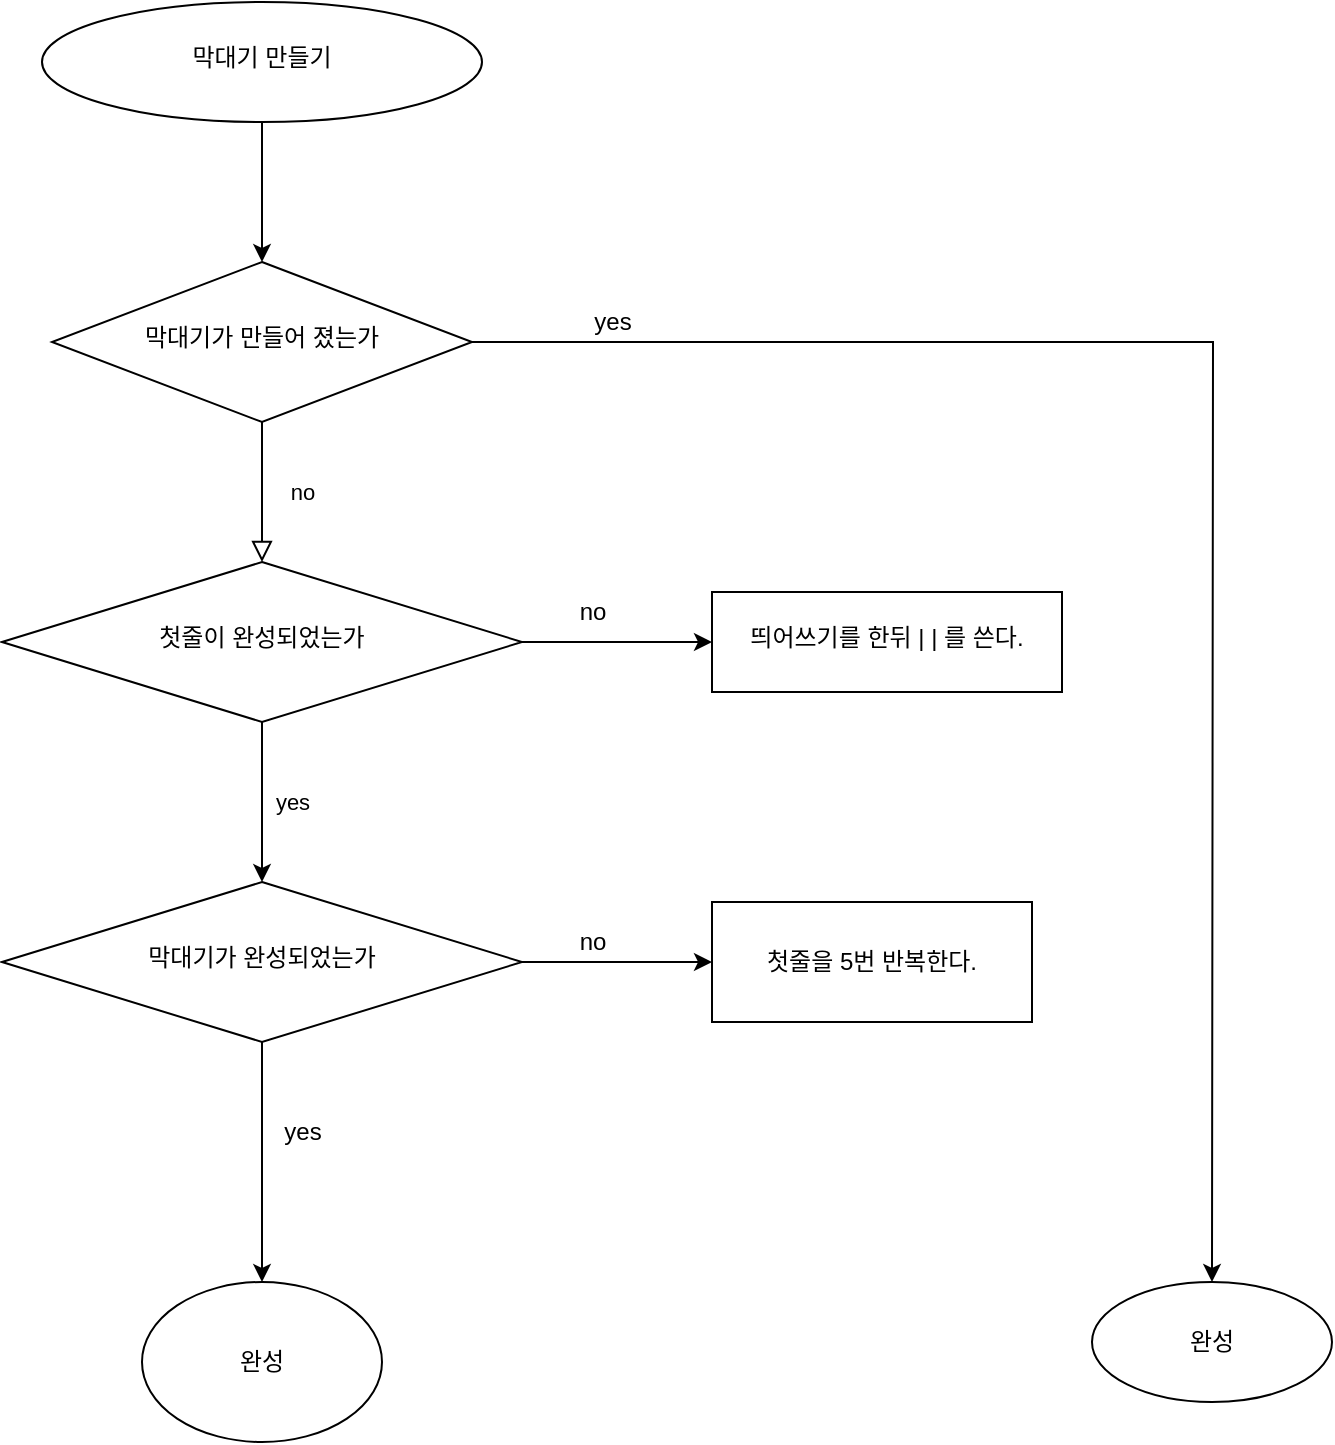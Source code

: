 <mxfile version="15.9.1" type="device"><diagram id="C5RBs43oDa-KdzZeNtuy" name="Page-1"><mxGraphModel dx="946" dy="614" grid="1" gridSize="10" guides="1" tooltips="1" connect="1" arrows="1" fold="1" page="1" pageScale="1" pageWidth="827" pageHeight="1169" math="0" shadow="0"><root><mxCell id="WIyWlLk6GJQsqaUBKTNV-0"/><mxCell id="WIyWlLk6GJQsqaUBKTNV-1" parent="WIyWlLk6GJQsqaUBKTNV-0"/><mxCell id="WIyWlLk6GJQsqaUBKTNV-4" value="no" style="rounded=0;html=1;jettySize=auto;orthogonalLoop=1;fontSize=11;endArrow=block;endFill=0;endSize=8;strokeWidth=1;shadow=0;labelBackgroundColor=none;edgeStyle=orthogonalEdgeStyle;" parent="WIyWlLk6GJQsqaUBKTNV-1" source="WIyWlLk6GJQsqaUBKTNV-6" target="WIyWlLk6GJQsqaUBKTNV-10" edge="1"><mxGeometry y="20" relative="1" as="geometry"><mxPoint as="offset"/></mxGeometry></mxCell><mxCell id="veBck5Dy5TOID-rGyBnz-28" style="edgeStyle=orthogonalEdgeStyle;rounded=0;orthogonalLoop=1;jettySize=auto;html=1;" parent="WIyWlLk6GJQsqaUBKTNV-1" source="WIyWlLk6GJQsqaUBKTNV-6" edge="1"><mxGeometry relative="1" as="geometry"><mxPoint x="690" y="670" as="targetPoint"/></mxGeometry></mxCell><mxCell id="WIyWlLk6GJQsqaUBKTNV-6" value="막대기가 만들어 졌는가" style="rhombus;whiteSpace=wrap;html=1;shadow=0;fontFamily=Helvetica;fontSize=12;align=center;strokeWidth=1;spacing=6;spacingTop=-4;" parent="WIyWlLk6GJQsqaUBKTNV-1" vertex="1"><mxGeometry x="110" y="160" width="210" height="80" as="geometry"/></mxCell><mxCell id="veBck5Dy5TOID-rGyBnz-22" value="" style="edgeStyle=orthogonalEdgeStyle;rounded=0;orthogonalLoop=1;jettySize=auto;html=1;" parent="WIyWlLk6GJQsqaUBKTNV-1" source="WIyWlLk6GJQsqaUBKTNV-10" target="veBck5Dy5TOID-rGyBnz-21" edge="1"><mxGeometry relative="1" as="geometry"/></mxCell><mxCell id="veBck5Dy5TOID-rGyBnz-25" value="" style="edgeStyle=orthogonalEdgeStyle;rounded=0;orthogonalLoop=1;jettySize=auto;html=1;" parent="WIyWlLk6GJQsqaUBKTNV-1" source="WIyWlLk6GJQsqaUBKTNV-10" target="veBck5Dy5TOID-rGyBnz-24" edge="1"><mxGeometry relative="1" as="geometry"/></mxCell><mxCell id="veBck5Dy5TOID-rGyBnz-26" value="yes" style="edgeLabel;html=1;align=center;verticalAlign=middle;resizable=0;points=[];" parent="veBck5Dy5TOID-rGyBnz-25" vertex="1" connectable="0"><mxGeometry x="-0.125" y="3" relative="1" as="geometry"><mxPoint x="12" y="5" as="offset"/></mxGeometry></mxCell><mxCell id="WIyWlLk6GJQsqaUBKTNV-10" value="첫줄이 완성되었는가" style="rhombus;whiteSpace=wrap;html=1;shadow=0;fontFamily=Helvetica;fontSize=12;align=center;strokeWidth=1;spacing=6;spacingTop=-4;" parent="WIyWlLk6GJQsqaUBKTNV-1" vertex="1"><mxGeometry x="85" y="310" width="260" height="80" as="geometry"/></mxCell><mxCell id="veBck5Dy5TOID-rGyBnz-27" style="edgeStyle=orthogonalEdgeStyle;rounded=0;orthogonalLoop=1;jettySize=auto;html=1;entryX=0.5;entryY=0;entryDx=0;entryDy=0;" parent="WIyWlLk6GJQsqaUBKTNV-1" source="veBck5Dy5TOID-rGyBnz-8" target="WIyWlLk6GJQsqaUBKTNV-6" edge="1"><mxGeometry relative="1" as="geometry"/></mxCell><mxCell id="veBck5Dy5TOID-rGyBnz-8" value="막대기 만들기" style="ellipse;whiteSpace=wrap;html=1;shadow=0;strokeWidth=1;spacing=6;spacingTop=-4;" parent="WIyWlLk6GJQsqaUBKTNV-1" vertex="1"><mxGeometry x="105" y="30" width="220" height="60" as="geometry"/></mxCell><mxCell id="veBck5Dy5TOID-rGyBnz-21" value="띄어쓰기를 한뒤 | | 를 쓴다." style="whiteSpace=wrap;html=1;shadow=0;strokeWidth=1;spacing=6;spacingTop=-4;" parent="WIyWlLk6GJQsqaUBKTNV-1" vertex="1"><mxGeometry x="440" y="325" width="175" height="50" as="geometry"/></mxCell><mxCell id="veBck5Dy5TOID-rGyBnz-23" value="no" style="text;html=1;align=center;verticalAlign=middle;resizable=0;points=[];autosize=1;strokeColor=none;fillColor=none;" parent="WIyWlLk6GJQsqaUBKTNV-1" vertex="1"><mxGeometry x="365" y="325" width="30" height="20" as="geometry"/></mxCell><mxCell id="veBck5Dy5TOID-rGyBnz-30" style="edgeStyle=orthogonalEdgeStyle;rounded=0;orthogonalLoop=1;jettySize=auto;html=1;" parent="WIyWlLk6GJQsqaUBKTNV-1" source="veBck5Dy5TOID-rGyBnz-24" edge="1"><mxGeometry relative="1" as="geometry"><mxPoint x="440" y="510" as="targetPoint"/></mxGeometry></mxCell><mxCell id="veBck5Dy5TOID-rGyBnz-33" style="edgeStyle=orthogonalEdgeStyle;rounded=0;orthogonalLoop=1;jettySize=auto;html=1;" parent="WIyWlLk6GJQsqaUBKTNV-1" source="veBck5Dy5TOID-rGyBnz-24" edge="1"><mxGeometry relative="1" as="geometry"><mxPoint x="215" y="670" as="targetPoint"/></mxGeometry></mxCell><mxCell id="veBck5Dy5TOID-rGyBnz-24" value="막대기가 완성되었는가" style="rhombus;whiteSpace=wrap;html=1;shadow=0;fontFamily=Helvetica;fontSize=12;align=center;strokeWidth=1;spacing=6;spacingTop=-4;" parent="WIyWlLk6GJQsqaUBKTNV-1" vertex="1"><mxGeometry x="85" y="470" width="260" height="80" as="geometry"/></mxCell><mxCell id="veBck5Dy5TOID-rGyBnz-29" value="yes" style="text;html=1;align=center;verticalAlign=middle;resizable=0;points=[];autosize=1;strokeColor=none;fillColor=none;" parent="WIyWlLk6GJQsqaUBKTNV-1" vertex="1"><mxGeometry x="375" y="180" width="30" height="20" as="geometry"/></mxCell><mxCell id="veBck5Dy5TOID-rGyBnz-31" value="no" style="text;html=1;align=center;verticalAlign=middle;resizable=0;points=[];autosize=1;strokeColor=none;fillColor=none;" parent="WIyWlLk6GJQsqaUBKTNV-1" vertex="1"><mxGeometry x="365" y="490" width="30" height="20" as="geometry"/></mxCell><mxCell id="veBck5Dy5TOID-rGyBnz-32" value="첫줄을 5번 반복한다." style="whiteSpace=wrap;html=1;" parent="WIyWlLk6GJQsqaUBKTNV-1" vertex="1"><mxGeometry x="440" y="480" width="160" height="60" as="geometry"/></mxCell><mxCell id="veBck5Dy5TOID-rGyBnz-34" value="yes" style="text;html=1;align=center;verticalAlign=middle;resizable=0;points=[];autosize=1;strokeColor=none;fillColor=none;" parent="WIyWlLk6GJQsqaUBKTNV-1" vertex="1"><mxGeometry x="220" y="585" width="30" height="20" as="geometry"/></mxCell><mxCell id="veBck5Dy5TOID-rGyBnz-36" value="완성" style="ellipse;whiteSpace=wrap;html=1;" parent="WIyWlLk6GJQsqaUBKTNV-1" vertex="1"><mxGeometry x="155" y="670" width="120" height="80" as="geometry"/></mxCell><mxCell id="veBck5Dy5TOID-rGyBnz-38" value="완성" style="ellipse;whiteSpace=wrap;html=1;" parent="WIyWlLk6GJQsqaUBKTNV-1" vertex="1"><mxGeometry x="630" y="670" width="120" height="60" as="geometry"/></mxCell></root></mxGraphModel></diagram></mxfile>